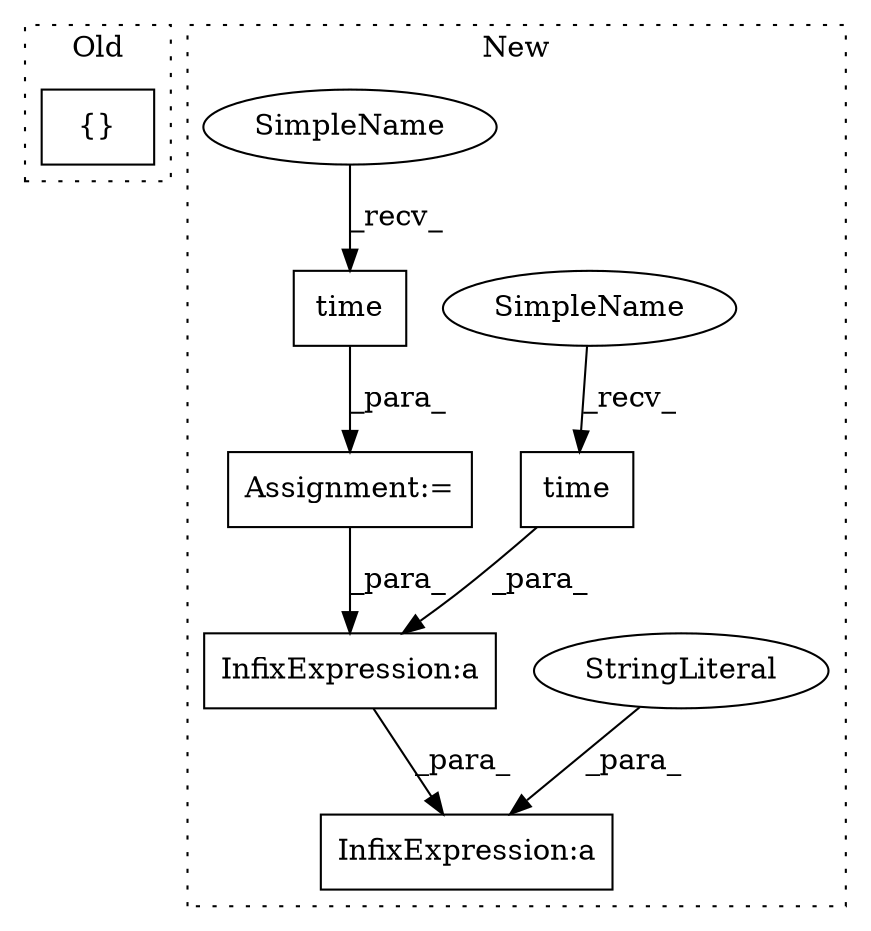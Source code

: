 digraph G {
subgraph cluster0 {
1 [label="{}" a="4" s="13589" l="2" shape="box"];
label = "Old";
style="dotted";
}
subgraph cluster1 {
2 [label="time" a="32" s="13731" l="6" shape="box"];
3 [label="InfixExpression:a" a="27" s="13825" l="8" shape="box"];
4 [label="StringLiteral" a="45" s="13755" l="70" shape="ellipse"];
5 [label="time" a="32" s="13220" l="6" shape="box"];
6 [label="InfixExpression:a" a="27" s="13858" l="3" shape="box"];
7 [label="Assignment:=" a="7" s="13214" l="1" shape="box"];
8 [label="SimpleName" a="42" s="13726" l="4" shape="ellipse"];
9 [label="SimpleName" a="42" s="13215" l="4" shape="ellipse"];
label = "New";
style="dotted";
}
2 -> 6 [label="_para_"];
4 -> 3 [label="_para_"];
5 -> 7 [label="_para_"];
6 -> 3 [label="_para_"];
7 -> 6 [label="_para_"];
8 -> 2 [label="_recv_"];
9 -> 5 [label="_recv_"];
}
